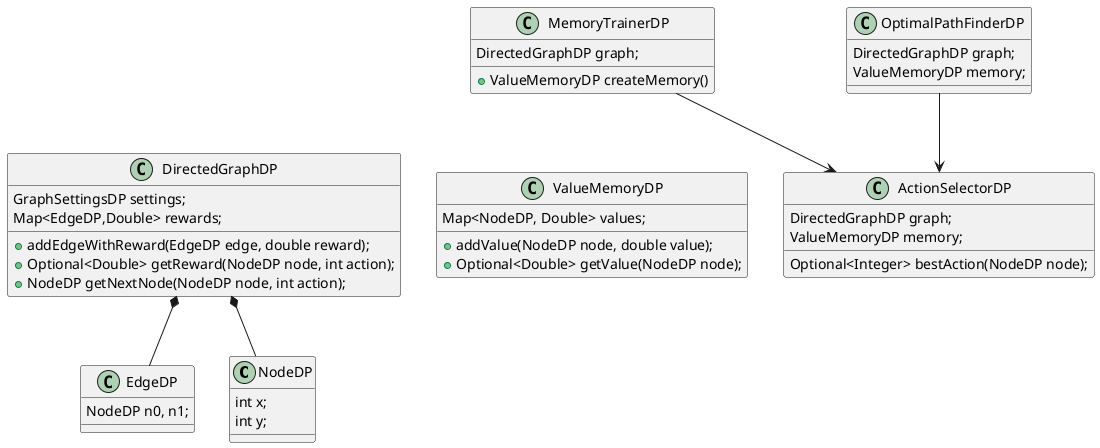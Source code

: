 @startuml
'https://plantuml.com/class-diagram

class NodeDP  {
int x;
int y;
}

class EdgeDP {
NodeDP n0, n1;
}

class DirectedGraphDP {
GraphSettingsDP settings;
Map<EdgeDP,Double> rewards;
+ addEdgeWithReward(EdgeDP edge, double reward);
+ Optional<Double> getReward(NodeDP node, int action);
+ NodeDP getNextNode(NodeDP node, int action);
}

class MemoryTrainerDP {
DirectedGraphDP graph;
+ ValueMemoryDP createMemory()
}

class ValueMemoryDP {
Map<NodeDP, Double> values;
+ addValue(NodeDP node, double value);
+ Optional<Double> getValue(NodeDP node);
}

class ActionSelectorDP {
DirectedGraphDP graph;
ValueMemoryDP memory;
Optional<Integer> bestAction(NodeDP node);
}

class OptimalPathFinderDP {
DirectedGraphDP graph;
ValueMemoryDP memory;
}

EdgeDP -[hidden]r- NodeDP
DirectedGraphDP *-d- EdgeDP
DirectedGraphDP *-d- NodeDP
MemoryTrainerDP -[hidden]d- DirectedGraphDP
MemoryTrainerDP -[hidden]d- ValueMemoryDP
MemoryTrainerDP -d-> ActionSelectorDP
OptimalPathFinderDP -d-> ActionSelectorDP




@enduml